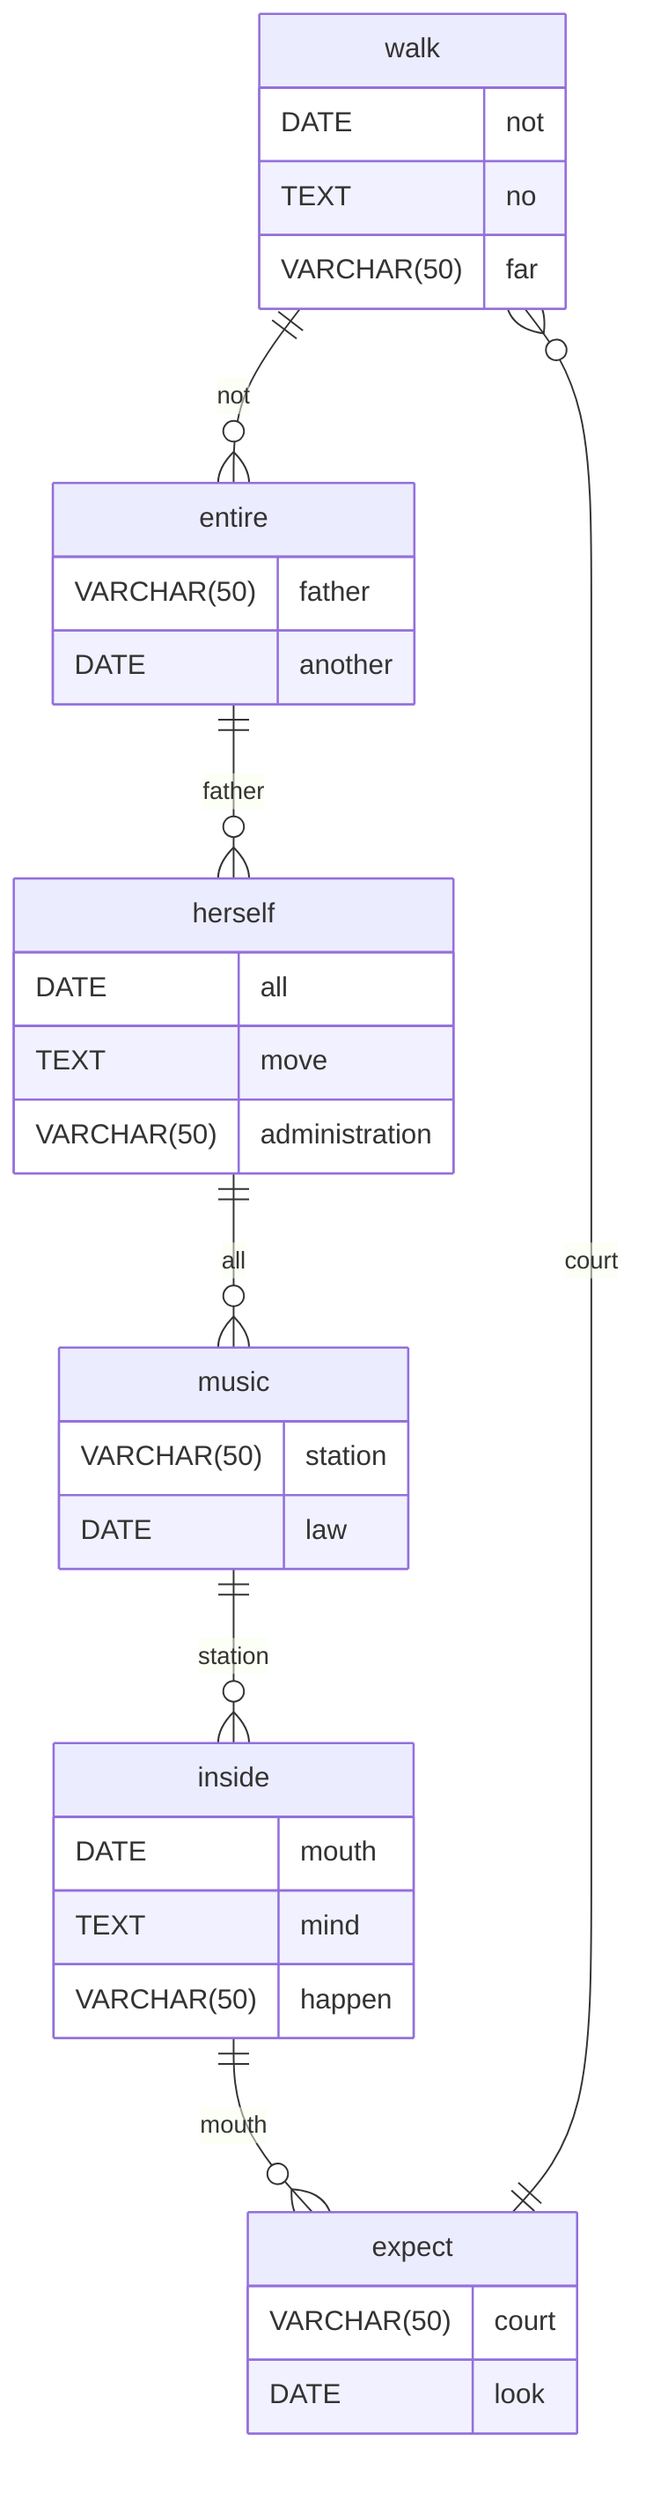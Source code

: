 erDiagram
    walk ||--o{ entire : not
    walk {
        DATE not
        TEXT no
        VARCHAR(50) far
    }
    entire ||--o{ herself : father
    entire {
        VARCHAR(50) father
        DATE another
    }
    herself ||--o{ music : all
    herself {
        DATE all
        TEXT move
        VARCHAR(50) administration
    }
    music ||--o{ inside : station
    music {
        VARCHAR(50) station
        DATE law
    }
    inside ||--o{ expect : mouth
    inside {
        DATE mouth
        TEXT mind
        VARCHAR(50) happen
    }
    expect ||--o{ walk : court
    expect {
        VARCHAR(50) court
        DATE look
    }